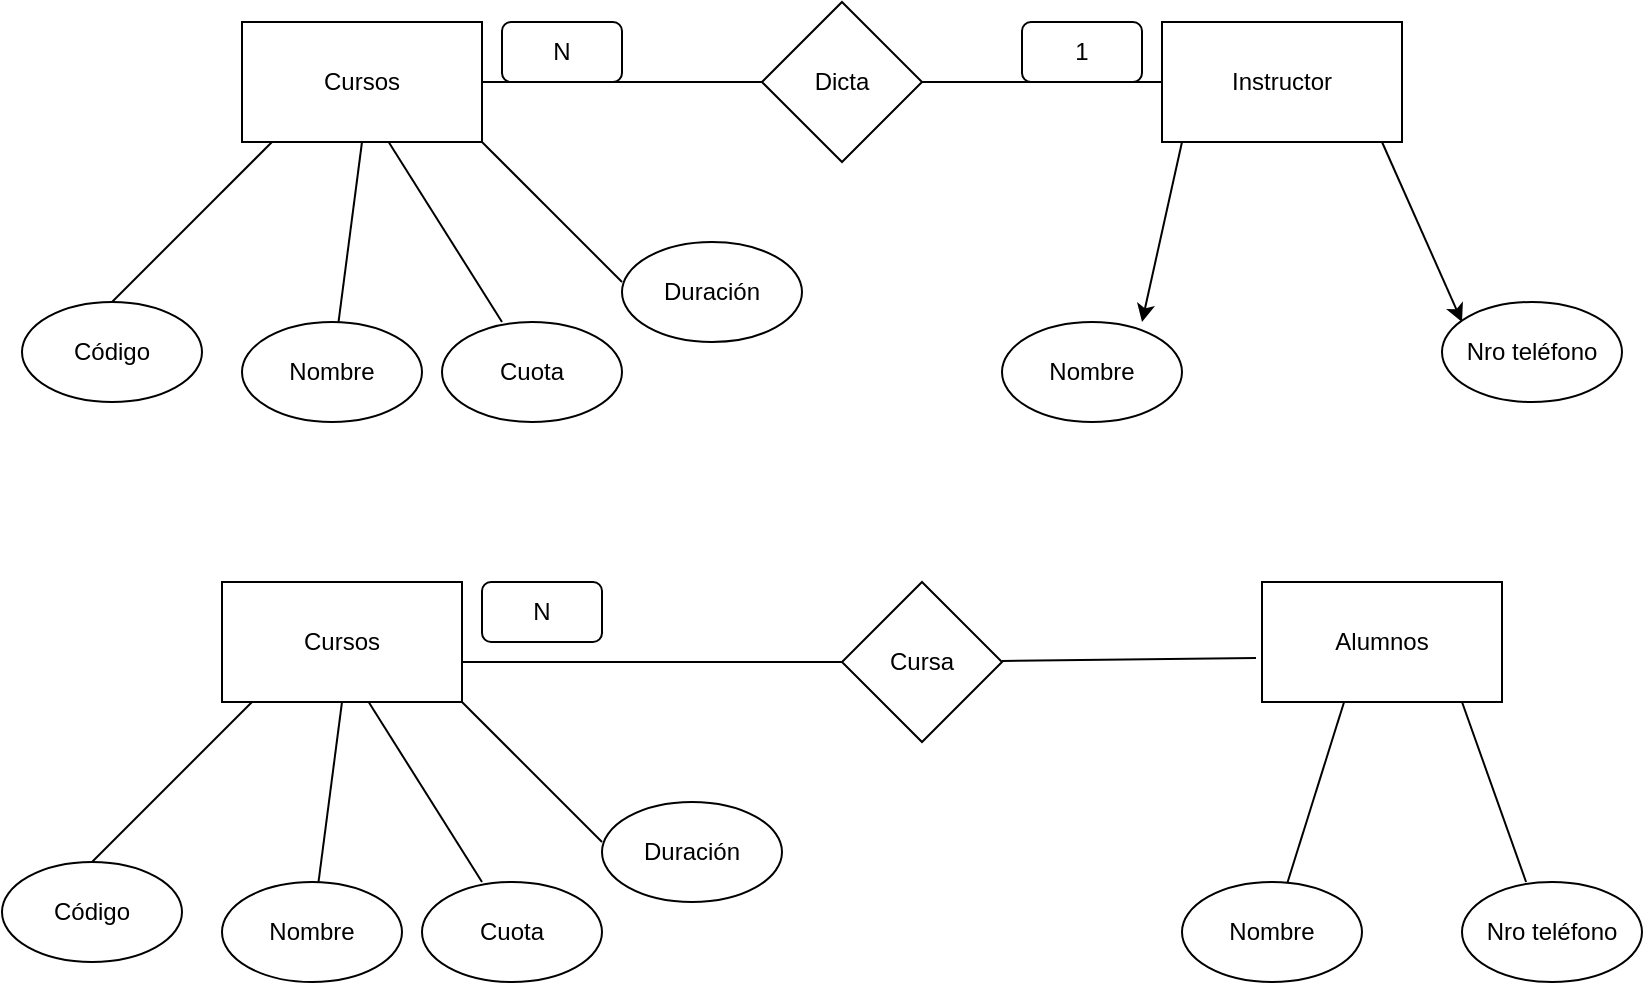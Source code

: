 <mxfile version="24.7.7">
  <diagram name="Página-1" id="2N78OkdL2VCyNrwTwS5F">
    <mxGraphModel dx="1701" dy="434" grid="1" gridSize="10" guides="1" tooltips="1" connect="1" arrows="1" fold="1" page="1" pageScale="1" pageWidth="827" pageHeight="1169" math="0" shadow="0">
      <root>
        <mxCell id="0" />
        <mxCell id="1" parent="0" />
        <mxCell id="683gGI8NnBL4DG24gwkC-1" value="Cursos" style="rounded=0;whiteSpace=wrap;html=1;" parent="1" vertex="1">
          <mxGeometry x="90" y="40" width="120" height="60" as="geometry" />
        </mxCell>
        <mxCell id="683gGI8NnBL4DG24gwkC-5" value="Código" style="ellipse;whiteSpace=wrap;html=1;" parent="1" vertex="1">
          <mxGeometry x="-20" y="180" width="90" height="50" as="geometry" />
        </mxCell>
        <mxCell id="683gGI8NnBL4DG24gwkC-6" value="Nombre" style="ellipse;whiteSpace=wrap;html=1;" parent="1" vertex="1">
          <mxGeometry x="90" y="190" width="90" height="50" as="geometry" />
        </mxCell>
        <mxCell id="683gGI8NnBL4DG24gwkC-7" value="Cuota" style="ellipse;whiteSpace=wrap;html=1;" parent="1" vertex="1">
          <mxGeometry x="190" y="190" width="90" height="50" as="geometry" />
        </mxCell>
        <mxCell id="683gGI8NnBL4DG24gwkC-8" value="Instructor" style="rounded=0;whiteSpace=wrap;html=1;" parent="1" vertex="1">
          <mxGeometry x="550" y="40" width="120" height="60" as="geometry" />
        </mxCell>
        <mxCell id="683gGI8NnBL4DG24gwkC-9" value="" style="endArrow=classic;html=1;rounded=0;" parent="1" edge="1">
          <mxGeometry width="50" height="50" relative="1" as="geometry">
            <mxPoint x="560" y="100" as="sourcePoint" />
            <mxPoint x="540" y="190" as="targetPoint" />
          </mxGeometry>
        </mxCell>
        <mxCell id="683gGI8NnBL4DG24gwkC-11" value="" style="endArrow=classic;html=1;rounded=0;" parent="1" edge="1">
          <mxGeometry width="50" height="50" relative="1" as="geometry">
            <mxPoint x="660" y="100" as="sourcePoint" />
            <mxPoint x="700" y="190" as="targetPoint" />
          </mxGeometry>
        </mxCell>
        <mxCell id="683gGI8NnBL4DG24gwkC-12" value="Nombre" style="ellipse;whiteSpace=wrap;html=1;" parent="1" vertex="1">
          <mxGeometry x="470" y="190" width="90" height="50" as="geometry" />
        </mxCell>
        <mxCell id="683gGI8NnBL4DG24gwkC-14" value="Nro teléfono" style="ellipse;whiteSpace=wrap;html=1;" parent="1" vertex="1">
          <mxGeometry x="690" y="180" width="90" height="50" as="geometry" />
        </mxCell>
        <mxCell id="683gGI8NnBL4DG24gwkC-15" value="Alumnos" style="rounded=0;whiteSpace=wrap;html=1;" parent="1" vertex="1">
          <mxGeometry x="600" y="320" width="120" height="60" as="geometry" />
        </mxCell>
        <mxCell id="683gGI8NnBL4DG24gwkC-19" value="Nombre" style="ellipse;whiteSpace=wrap;html=1;" parent="1" vertex="1">
          <mxGeometry x="560" y="470" width="90" height="50" as="geometry" />
        </mxCell>
        <mxCell id="683gGI8NnBL4DG24gwkC-21" value="Nro teléfono" style="ellipse;whiteSpace=wrap;html=1;" parent="1" vertex="1">
          <mxGeometry x="700" y="470" width="90" height="50" as="geometry" />
        </mxCell>
        <mxCell id="683gGI8NnBL4DG24gwkC-23" value="Duración" style="ellipse;whiteSpace=wrap;html=1;" parent="1" vertex="1">
          <mxGeometry x="280" y="150" width="90" height="50" as="geometry" />
        </mxCell>
        <mxCell id="683gGI8NnBL4DG24gwkC-24" value="Dicta" style="rhombus;whiteSpace=wrap;html=1;" parent="1" vertex="1">
          <mxGeometry x="350" y="30" width="80" height="80" as="geometry" />
        </mxCell>
        <mxCell id="683gGI8NnBL4DG24gwkC-27" value="N" style="rounded=1;whiteSpace=wrap;html=1;" parent="1" vertex="1">
          <mxGeometry x="220" y="40" width="60" height="30" as="geometry" />
        </mxCell>
        <mxCell id="683gGI8NnBL4DG24gwkC-29" value="1" style="rounded=1;whiteSpace=wrap;html=1;" parent="1" vertex="1">
          <mxGeometry x="480" y="40" width="60" height="30" as="geometry" />
        </mxCell>
        <mxCell id="czcu6UJ2B5o8-Zx4IBEf-1" value="" style="endArrow=none;html=1;rounded=0;exitX=0.5;exitY=0;exitDx=0;exitDy=0;" edge="1" parent="1" source="683gGI8NnBL4DG24gwkC-5">
          <mxGeometry width="50" height="50" relative="1" as="geometry">
            <mxPoint x="55" y="150" as="sourcePoint" />
            <mxPoint x="105" y="100" as="targetPoint" />
          </mxGeometry>
        </mxCell>
        <mxCell id="czcu6UJ2B5o8-Zx4IBEf-2" value="" style="endArrow=none;html=1;rounded=0;" edge="1" parent="1" source="683gGI8NnBL4DG24gwkC-6">
          <mxGeometry width="50" height="50" relative="1" as="geometry">
            <mxPoint x="100" y="150" as="sourcePoint" />
            <mxPoint x="150" y="100" as="targetPoint" />
          </mxGeometry>
        </mxCell>
        <mxCell id="czcu6UJ2B5o8-Zx4IBEf-3" value="" style="endArrow=none;html=1;rounded=0;exitX=0.611;exitY=1;exitDx=0;exitDy=0;exitPerimeter=0;" edge="1" parent="1" source="683gGI8NnBL4DG24gwkC-1">
          <mxGeometry width="50" height="50" relative="1" as="geometry">
            <mxPoint x="163.322" y="92" as="sourcePoint" />
            <mxPoint x="220" y="190" as="targetPoint" />
          </mxGeometry>
        </mxCell>
        <mxCell id="czcu6UJ2B5o8-Zx4IBEf-4" value="" style="endArrow=none;html=1;rounded=0;" edge="1" parent="1">
          <mxGeometry width="50" height="50" relative="1" as="geometry">
            <mxPoint x="280" y="170" as="sourcePoint" />
            <mxPoint x="210" y="100" as="targetPoint" />
          </mxGeometry>
        </mxCell>
        <mxCell id="czcu6UJ2B5o8-Zx4IBEf-5" value="" style="endArrow=none;html=1;rounded=0;entryX=0;entryY=0.5;entryDx=0;entryDy=0;" edge="1" parent="1" target="683gGI8NnBL4DG24gwkC-24">
          <mxGeometry width="50" height="50" relative="1" as="geometry">
            <mxPoint x="210" y="70" as="sourcePoint" />
            <mxPoint x="320" y="70" as="targetPoint" />
          </mxGeometry>
        </mxCell>
        <mxCell id="czcu6UJ2B5o8-Zx4IBEf-6" value="" style="endArrow=none;html=1;rounded=0;entryX=0;entryY=0.5;entryDx=0;entryDy=0;" edge="1" parent="1" target="683gGI8NnBL4DG24gwkC-8">
          <mxGeometry width="50" height="50" relative="1" as="geometry">
            <mxPoint x="430" y="70" as="sourcePoint" />
            <mxPoint x="520" y="70" as="targetPoint" />
          </mxGeometry>
        </mxCell>
        <mxCell id="czcu6UJ2B5o8-Zx4IBEf-7" value="Cursos" style="rounded=0;whiteSpace=wrap;html=1;" vertex="1" parent="1">
          <mxGeometry x="80" y="320" width="120" height="60" as="geometry" />
        </mxCell>
        <mxCell id="czcu6UJ2B5o8-Zx4IBEf-8" value="Código" style="ellipse;whiteSpace=wrap;html=1;" vertex="1" parent="1">
          <mxGeometry x="-30" y="460" width="90" height="50" as="geometry" />
        </mxCell>
        <mxCell id="czcu6UJ2B5o8-Zx4IBEf-9" value="Nombre" style="ellipse;whiteSpace=wrap;html=1;" vertex="1" parent="1">
          <mxGeometry x="80" y="470" width="90" height="50" as="geometry" />
        </mxCell>
        <mxCell id="czcu6UJ2B5o8-Zx4IBEf-10" value="Cuota" style="ellipse;whiteSpace=wrap;html=1;" vertex="1" parent="1">
          <mxGeometry x="180" y="470" width="90" height="50" as="geometry" />
        </mxCell>
        <mxCell id="czcu6UJ2B5o8-Zx4IBEf-11" value="N" style="rounded=1;whiteSpace=wrap;html=1;" vertex="1" parent="1">
          <mxGeometry x="210" y="320" width="60" height="30" as="geometry" />
        </mxCell>
        <mxCell id="czcu6UJ2B5o8-Zx4IBEf-12" value="" style="endArrow=none;html=1;rounded=0;exitX=0.5;exitY=0;exitDx=0;exitDy=0;" edge="1" parent="1" source="czcu6UJ2B5o8-Zx4IBEf-8">
          <mxGeometry width="50" height="50" relative="1" as="geometry">
            <mxPoint x="45" y="430" as="sourcePoint" />
            <mxPoint x="95" y="380" as="targetPoint" />
          </mxGeometry>
        </mxCell>
        <mxCell id="czcu6UJ2B5o8-Zx4IBEf-13" value="" style="endArrow=none;html=1;rounded=0;" edge="1" parent="1" source="czcu6UJ2B5o8-Zx4IBEf-9">
          <mxGeometry width="50" height="50" relative="1" as="geometry">
            <mxPoint x="90" y="430" as="sourcePoint" />
            <mxPoint x="140" y="380" as="targetPoint" />
          </mxGeometry>
        </mxCell>
        <mxCell id="czcu6UJ2B5o8-Zx4IBEf-14" value="" style="endArrow=none;html=1;rounded=0;exitX=0.611;exitY=1;exitDx=0;exitDy=0;exitPerimeter=0;" edge="1" parent="1" source="czcu6UJ2B5o8-Zx4IBEf-7">
          <mxGeometry width="50" height="50" relative="1" as="geometry">
            <mxPoint x="153.322" y="372" as="sourcePoint" />
            <mxPoint x="210" y="470" as="targetPoint" />
          </mxGeometry>
        </mxCell>
        <mxCell id="czcu6UJ2B5o8-Zx4IBEf-15" value="" style="endArrow=none;html=1;rounded=0;" edge="1" parent="1">
          <mxGeometry width="50" height="50" relative="1" as="geometry">
            <mxPoint x="270" y="450" as="sourcePoint" />
            <mxPoint x="200" y="380" as="targetPoint" />
          </mxGeometry>
        </mxCell>
        <mxCell id="czcu6UJ2B5o8-Zx4IBEf-16" value="Cursa" style="rhombus;whiteSpace=wrap;html=1;" vertex="1" parent="1">
          <mxGeometry x="390" y="320" width="80" height="80" as="geometry" />
        </mxCell>
        <mxCell id="czcu6UJ2B5o8-Zx4IBEf-17" value="" style="endArrow=none;html=1;rounded=0;exitX=0.356;exitY=0;exitDx=0;exitDy=0;exitPerimeter=0;" edge="1" parent="1" source="683gGI8NnBL4DG24gwkC-21">
          <mxGeometry width="50" height="50" relative="1" as="geometry">
            <mxPoint x="650" y="430" as="sourcePoint" />
            <mxPoint x="700" y="380" as="targetPoint" />
          </mxGeometry>
        </mxCell>
        <mxCell id="czcu6UJ2B5o8-Zx4IBEf-18" value="" style="endArrow=none;html=1;rounded=0;entryX=0.342;entryY=1.05;entryDx=0;entryDy=0;entryPerimeter=0;" edge="1" parent="1" source="683gGI8NnBL4DG24gwkC-19">
          <mxGeometry width="50" height="50" relative="1" as="geometry">
            <mxPoint x="610" y="467" as="sourcePoint" />
            <mxPoint x="641.04" y="380" as="targetPoint" />
          </mxGeometry>
        </mxCell>
        <mxCell id="czcu6UJ2B5o8-Zx4IBEf-19" value="" style="endArrow=none;html=1;rounded=0;entryX=0;entryY=0.5;entryDx=0;entryDy=0;" edge="1" parent="1" target="czcu6UJ2B5o8-Zx4IBEf-16">
          <mxGeometry width="50" height="50" relative="1" as="geometry">
            <mxPoint x="200" y="360" as="sourcePoint" />
            <mxPoint x="275" y="359.5" as="targetPoint" />
          </mxGeometry>
        </mxCell>
        <mxCell id="czcu6UJ2B5o8-Zx4IBEf-20" value="" style="endArrow=none;html=1;rounded=0;entryX=-0.025;entryY=0.633;entryDx=0;entryDy=0;entryPerimeter=0;" edge="1" parent="1" target="683gGI8NnBL4DG24gwkC-15">
          <mxGeometry width="50" height="50" relative="1" as="geometry">
            <mxPoint x="470" y="359.5" as="sourcePoint" />
            <mxPoint x="570" y="359.5" as="targetPoint" />
          </mxGeometry>
        </mxCell>
        <mxCell id="czcu6UJ2B5o8-Zx4IBEf-21" value="Duración" style="ellipse;whiteSpace=wrap;html=1;" vertex="1" parent="1">
          <mxGeometry x="270" y="430" width="90" height="50" as="geometry" />
        </mxCell>
      </root>
    </mxGraphModel>
  </diagram>
</mxfile>
